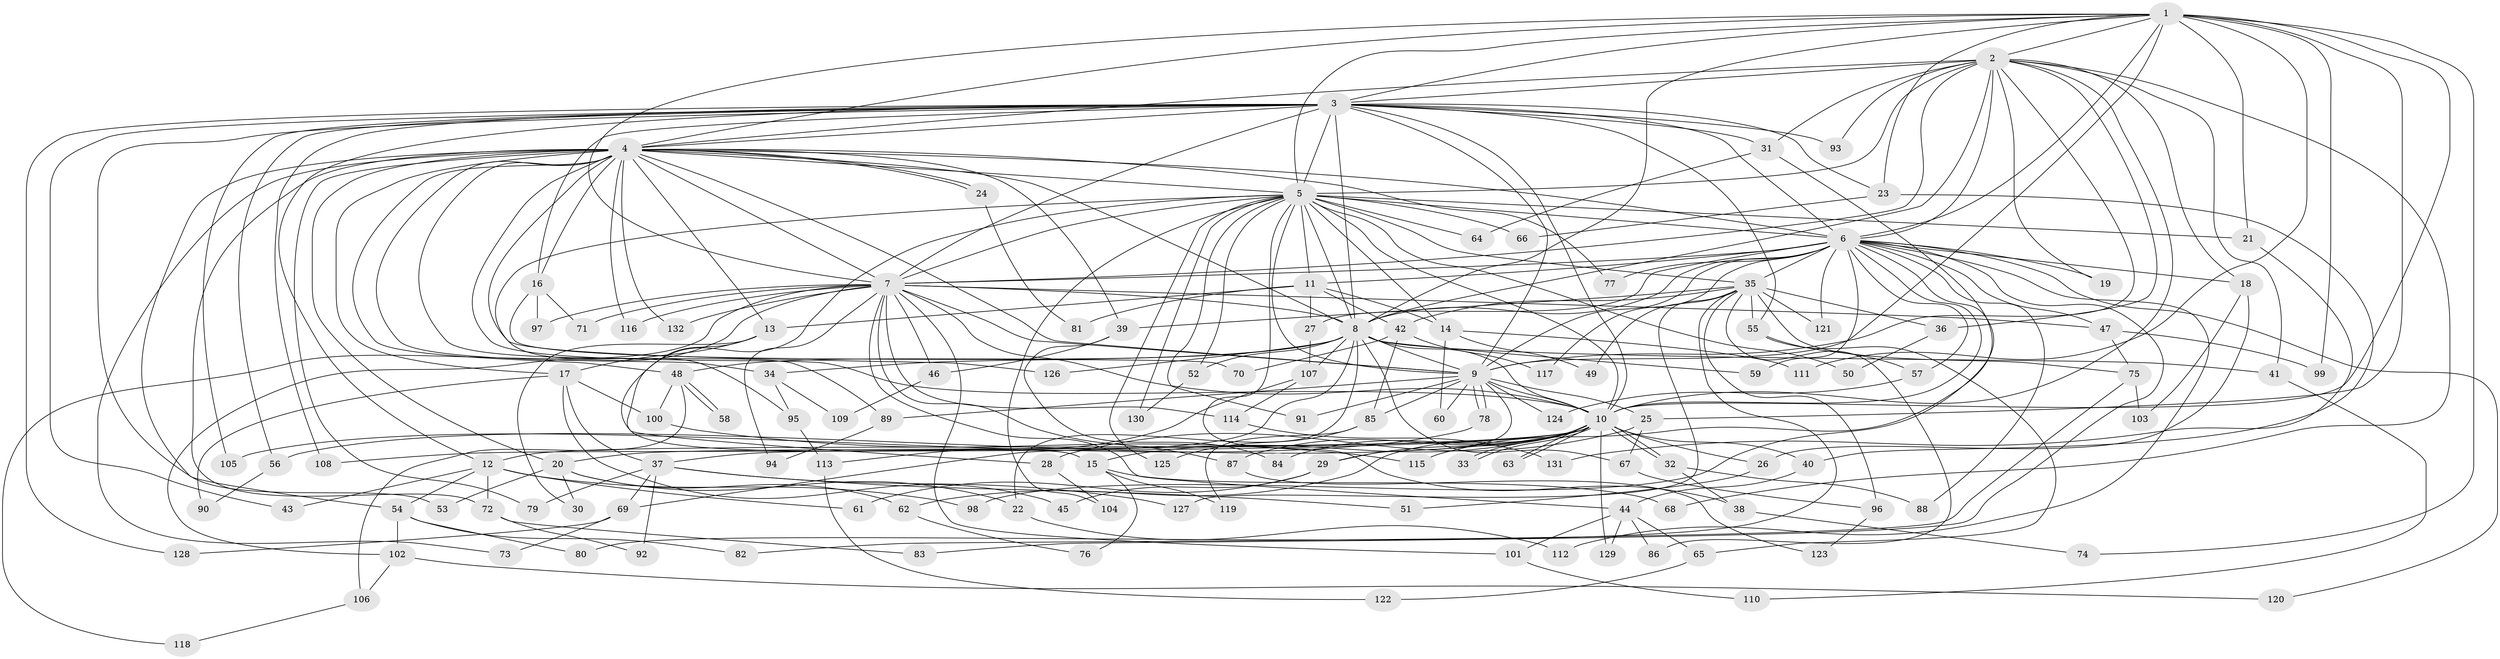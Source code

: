 // coarse degree distribution, {7: 0.07692307692307693, 5: 0.09615384615384616, 17: 0.038461538461538464, 2: 0.11538461538461539, 4: 0.1346153846153846, 3: 0.3076923076923077, 6: 0.07692307692307693, 21: 0.038461538461538464, 18: 0.019230769230769232, 16: 0.019230769230769232, 1: 0.038461538461538464, 12: 0.019230769230769232, 15: 0.019230769230769232}
// Generated by graph-tools (version 1.1) at 2025/36/03/04/25 23:36:33]
// undirected, 132 vertices, 289 edges
graph export_dot {
  node [color=gray90,style=filled];
  1;
  2;
  3;
  4;
  5;
  6;
  7;
  8;
  9;
  10;
  11;
  12;
  13;
  14;
  15;
  16;
  17;
  18;
  19;
  20;
  21;
  22;
  23;
  24;
  25;
  26;
  27;
  28;
  29;
  30;
  31;
  32;
  33;
  34;
  35;
  36;
  37;
  38;
  39;
  40;
  41;
  42;
  43;
  44;
  45;
  46;
  47;
  48;
  49;
  50;
  51;
  52;
  53;
  54;
  55;
  56;
  57;
  58;
  59;
  60;
  61;
  62;
  63;
  64;
  65;
  66;
  67;
  68;
  69;
  70;
  71;
  72;
  73;
  74;
  75;
  76;
  77;
  78;
  79;
  80;
  81;
  82;
  83;
  84;
  85;
  86;
  87;
  88;
  89;
  90;
  91;
  92;
  93;
  94;
  95;
  96;
  97;
  98;
  99;
  100;
  101;
  102;
  103;
  104;
  105;
  106;
  107;
  108;
  109;
  110;
  111;
  112;
  113;
  114;
  115;
  116;
  117;
  118;
  119;
  120;
  121;
  122;
  123;
  124;
  125;
  126;
  127;
  128;
  129;
  130;
  131;
  132;
  1 -- 2;
  1 -- 3;
  1 -- 4;
  1 -- 5;
  1 -- 6;
  1 -- 7;
  1 -- 8;
  1 -- 9;
  1 -- 10;
  1 -- 21;
  1 -- 23;
  1 -- 25;
  1 -- 74;
  1 -- 99;
  1 -- 111;
  2 -- 3;
  2 -- 4;
  2 -- 5;
  2 -- 6;
  2 -- 7;
  2 -- 8;
  2 -- 9;
  2 -- 10;
  2 -- 18;
  2 -- 19;
  2 -- 31;
  2 -- 36;
  2 -- 41;
  2 -- 68;
  2 -- 93;
  3 -- 4;
  3 -- 5;
  3 -- 6;
  3 -- 7;
  3 -- 8;
  3 -- 9;
  3 -- 10;
  3 -- 12;
  3 -- 16;
  3 -- 23;
  3 -- 31;
  3 -- 43;
  3 -- 53;
  3 -- 55;
  3 -- 56;
  3 -- 93;
  3 -- 105;
  3 -- 108;
  3 -- 128;
  4 -- 5;
  4 -- 6;
  4 -- 7;
  4 -- 8;
  4 -- 9;
  4 -- 10;
  4 -- 13;
  4 -- 16;
  4 -- 17;
  4 -- 20;
  4 -- 24;
  4 -- 24;
  4 -- 34;
  4 -- 39;
  4 -- 48;
  4 -- 54;
  4 -- 72;
  4 -- 73;
  4 -- 77;
  4 -- 79;
  4 -- 89;
  4 -- 116;
  4 -- 126;
  4 -- 132;
  5 -- 6;
  5 -- 7;
  5 -- 8;
  5 -- 9;
  5 -- 10;
  5 -- 11;
  5 -- 14;
  5 -- 21;
  5 -- 28;
  5 -- 35;
  5 -- 38;
  5 -- 50;
  5 -- 52;
  5 -- 64;
  5 -- 66;
  5 -- 91;
  5 -- 95;
  5 -- 104;
  5 -- 125;
  5 -- 130;
  6 -- 7;
  6 -- 8;
  6 -- 9;
  6 -- 10;
  6 -- 11;
  6 -- 18;
  6 -- 19;
  6 -- 27;
  6 -- 35;
  6 -- 47;
  6 -- 57;
  6 -- 59;
  6 -- 77;
  6 -- 83;
  6 -- 88;
  6 -- 98;
  6 -- 112;
  6 -- 117;
  6 -- 120;
  6 -- 121;
  7 -- 8;
  7 -- 9;
  7 -- 10;
  7 -- 44;
  7 -- 46;
  7 -- 47;
  7 -- 71;
  7 -- 87;
  7 -- 94;
  7 -- 97;
  7 -- 101;
  7 -- 102;
  7 -- 114;
  7 -- 116;
  7 -- 118;
  7 -- 132;
  8 -- 9;
  8 -- 10;
  8 -- 22;
  8 -- 34;
  8 -- 41;
  8 -- 48;
  8 -- 52;
  8 -- 59;
  8 -- 67;
  8 -- 69;
  8 -- 107;
  8 -- 126;
  9 -- 10;
  9 -- 25;
  9 -- 29;
  9 -- 60;
  9 -- 78;
  9 -- 78;
  9 -- 85;
  9 -- 89;
  9 -- 91;
  9 -- 124;
  10 -- 12;
  10 -- 15;
  10 -- 20;
  10 -- 26;
  10 -- 29;
  10 -- 32;
  10 -- 32;
  10 -- 33;
  10 -- 33;
  10 -- 37;
  10 -- 40;
  10 -- 56;
  10 -- 62;
  10 -- 63;
  10 -- 63;
  10 -- 84;
  10 -- 87;
  10 -- 108;
  10 -- 129;
  11 -- 13;
  11 -- 14;
  11 -- 27;
  11 -- 42;
  11 -- 81;
  12 -- 43;
  12 -- 54;
  12 -- 61;
  12 -- 72;
  12 -- 98;
  13 -- 15;
  13 -- 17;
  13 -- 30;
  14 -- 49;
  14 -- 60;
  14 -- 111;
  15 -- 68;
  15 -- 76;
  15 -- 119;
  16 -- 70;
  16 -- 71;
  16 -- 97;
  17 -- 37;
  17 -- 45;
  17 -- 90;
  17 -- 100;
  18 -- 26;
  18 -- 103;
  20 -- 22;
  20 -- 30;
  20 -- 53;
  20 -- 62;
  21 -- 131;
  22 -- 112;
  23 -- 40;
  23 -- 66;
  24 -- 81;
  25 -- 28;
  25 -- 67;
  26 -- 51;
  27 -- 107;
  28 -- 104;
  29 -- 45;
  29 -- 61;
  31 -- 64;
  31 -- 115;
  32 -- 38;
  32 -- 88;
  34 -- 95;
  34 -- 109;
  35 -- 36;
  35 -- 39;
  35 -- 42;
  35 -- 49;
  35 -- 55;
  35 -- 75;
  35 -- 80;
  35 -- 86;
  35 -- 96;
  35 -- 121;
  35 -- 127;
  36 -- 50;
  37 -- 51;
  37 -- 69;
  37 -- 79;
  37 -- 92;
  37 -- 127;
  38 -- 74;
  39 -- 46;
  39 -- 84;
  40 -- 44;
  41 -- 110;
  42 -- 70;
  42 -- 85;
  42 -- 117;
  44 -- 65;
  44 -- 86;
  44 -- 101;
  44 -- 129;
  46 -- 109;
  47 -- 75;
  47 -- 99;
  48 -- 58;
  48 -- 58;
  48 -- 100;
  48 -- 106;
  52 -- 130;
  54 -- 80;
  54 -- 82;
  54 -- 102;
  55 -- 57;
  55 -- 65;
  56 -- 90;
  57 -- 124;
  62 -- 76;
  65 -- 122;
  67 -- 96;
  69 -- 73;
  69 -- 128;
  72 -- 83;
  72 -- 92;
  75 -- 82;
  75 -- 103;
  78 -- 105;
  85 -- 119;
  85 -- 125;
  87 -- 123;
  89 -- 94;
  95 -- 113;
  96 -- 123;
  100 -- 115;
  101 -- 110;
  102 -- 106;
  102 -- 120;
  106 -- 118;
  107 -- 113;
  107 -- 114;
  113 -- 122;
  114 -- 131;
}
